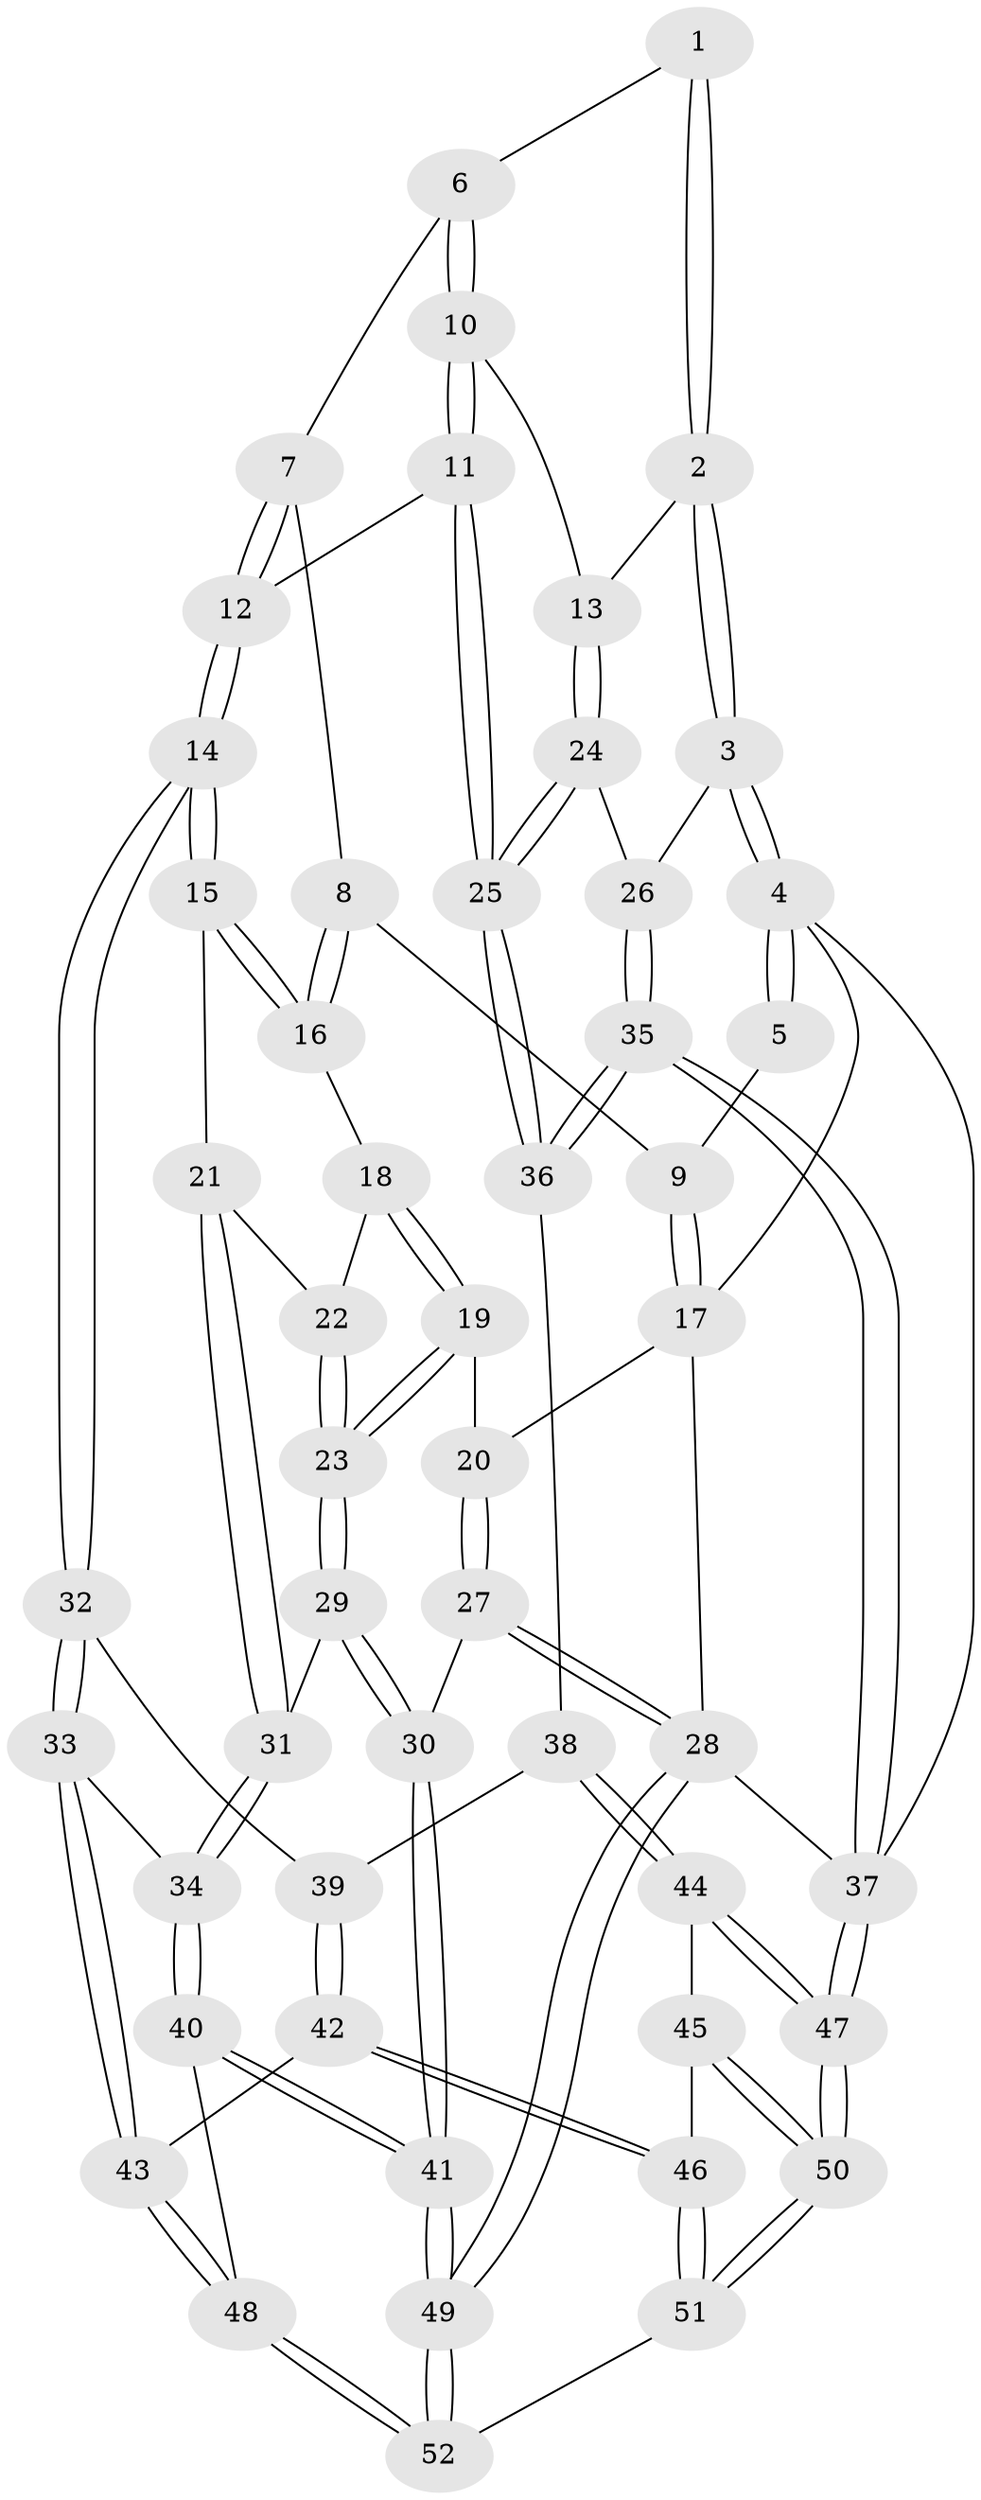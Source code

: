 // Generated by graph-tools (version 1.1) at 2025/27/03/15/25 16:27:56]
// undirected, 52 vertices, 127 edges
graph export_dot {
graph [start="1"]
  node [color=gray90,style=filled];
  1 [pos="+0.604414991003004+0.18213223561108544"];
  2 [pos="+1+0.1593936825043374"];
  3 [pos="+1+0.1479119241957097"];
  4 [pos="+1+0"];
  5 [pos="+0.5990025353384494+0"];
  6 [pos="+0.6010533059119961+0.19728985569120663"];
  7 [pos="+0.33582427730918524+0.259173835279228"];
  8 [pos="+0.2868263079213458+0.25544585577307366"];
  9 [pos="+0+0"];
  10 [pos="+0.6522110467414739+0.35765739639679184"];
  11 [pos="+0.6511192762150426+0.36047561043934795"];
  12 [pos="+0.505477302695578+0.5182900773171613"];
  13 [pos="+0.8185755924117629+0.35905074288669125"];
  14 [pos="+0.4969655589827417+0.5332876965246746"];
  15 [pos="+0.3877410202106425+0.5416041888645943"];
  16 [pos="+0.2641999159819544+0.36489127600423693"];
  17 [pos="+0+0"];
  18 [pos="+0.20521577273212682+0.40982366115600916"];
  19 [pos="+0.08044245216616797+0.43696188627102983"];
  20 [pos="+0+0.2535515888015316"];
  21 [pos="+0.38479016567428426+0.5435783188577862"];
  22 [pos="+0.21873823870672096+0.48542771147152847"];
  23 [pos="+0.1549407174755401+0.6304123141102044"];
  24 [pos="+0.8939125436393417+0.5372414321137637"];
  25 [pos="+0.8264094691160293+0.6651654905755626"];
  26 [pos="+1+0.37697484104736534"];
  27 [pos="+0+0.694223742112254"];
  28 [pos="+0+1"];
  29 [pos="+0.15661773882947877+0.6410114015583709"];
  30 [pos="+0.10883202512216188+0.6786354882519271"];
  31 [pos="+0.2656472466360277+0.6481611614672117"];
  32 [pos="+0.5548562704413776+0.6661105660094114"];
  33 [pos="+0.4919486482229487+0.7804831307259099"];
  34 [pos="+0.34954282602534026+0.8159000678524265"];
  35 [pos="+1+0.7493907425857547"];
  36 [pos="+0.8263077495791685+0.6683456083228559"];
  37 [pos="+1+1"];
  38 [pos="+0.7828996285842856+0.7114680764812062"];
  39 [pos="+0.7468530427697377+0.7152727074035817"];
  40 [pos="+0.3127445909807119+0.8824270248225576"];
  41 [pos="+0.18146606941037044+0.9808771195352011"];
  42 [pos="+0.6269973342400705+0.9062409290228733"];
  43 [pos="+0.539124363281742+0.8691946683004915"];
  44 [pos="+0.7920655971201788+0.7439193103216224"];
  45 [pos="+0.7402753279559884+0.9236566486541783"];
  46 [pos="+0.6323345578460519+0.9155931787056025"];
  47 [pos="+1+1"];
  48 [pos="+0.47197207589544143+0.9865277795157413"];
  49 [pos="+0+1"];
  50 [pos="+1+1"];
  51 [pos="+0.6231193690650949+1"];
  52 [pos="+0.5197983130397276+1"];
  1 -- 2;
  1 -- 2;
  1 -- 6;
  2 -- 3;
  2 -- 3;
  2 -- 13;
  3 -- 4;
  3 -- 4;
  3 -- 26;
  4 -- 5;
  4 -- 5;
  4 -- 17;
  4 -- 37;
  5 -- 9;
  6 -- 7;
  6 -- 10;
  6 -- 10;
  7 -- 8;
  7 -- 12;
  7 -- 12;
  8 -- 9;
  8 -- 16;
  8 -- 16;
  9 -- 17;
  9 -- 17;
  10 -- 11;
  10 -- 11;
  10 -- 13;
  11 -- 12;
  11 -- 25;
  11 -- 25;
  12 -- 14;
  12 -- 14;
  13 -- 24;
  13 -- 24;
  14 -- 15;
  14 -- 15;
  14 -- 32;
  14 -- 32;
  15 -- 16;
  15 -- 16;
  15 -- 21;
  16 -- 18;
  17 -- 20;
  17 -- 28;
  18 -- 19;
  18 -- 19;
  18 -- 22;
  19 -- 20;
  19 -- 23;
  19 -- 23;
  20 -- 27;
  20 -- 27;
  21 -- 22;
  21 -- 31;
  21 -- 31;
  22 -- 23;
  22 -- 23;
  23 -- 29;
  23 -- 29;
  24 -- 25;
  24 -- 25;
  24 -- 26;
  25 -- 36;
  25 -- 36;
  26 -- 35;
  26 -- 35;
  27 -- 28;
  27 -- 28;
  27 -- 30;
  28 -- 49;
  28 -- 49;
  28 -- 37;
  29 -- 30;
  29 -- 30;
  29 -- 31;
  30 -- 41;
  30 -- 41;
  31 -- 34;
  31 -- 34;
  32 -- 33;
  32 -- 33;
  32 -- 39;
  33 -- 34;
  33 -- 43;
  33 -- 43;
  34 -- 40;
  34 -- 40;
  35 -- 36;
  35 -- 36;
  35 -- 37;
  35 -- 37;
  36 -- 38;
  37 -- 47;
  37 -- 47;
  38 -- 39;
  38 -- 44;
  38 -- 44;
  39 -- 42;
  39 -- 42;
  40 -- 41;
  40 -- 41;
  40 -- 48;
  41 -- 49;
  41 -- 49;
  42 -- 43;
  42 -- 46;
  42 -- 46;
  43 -- 48;
  43 -- 48;
  44 -- 45;
  44 -- 47;
  44 -- 47;
  45 -- 46;
  45 -- 50;
  45 -- 50;
  46 -- 51;
  46 -- 51;
  47 -- 50;
  47 -- 50;
  48 -- 52;
  48 -- 52;
  49 -- 52;
  49 -- 52;
  50 -- 51;
  50 -- 51;
  51 -- 52;
}

